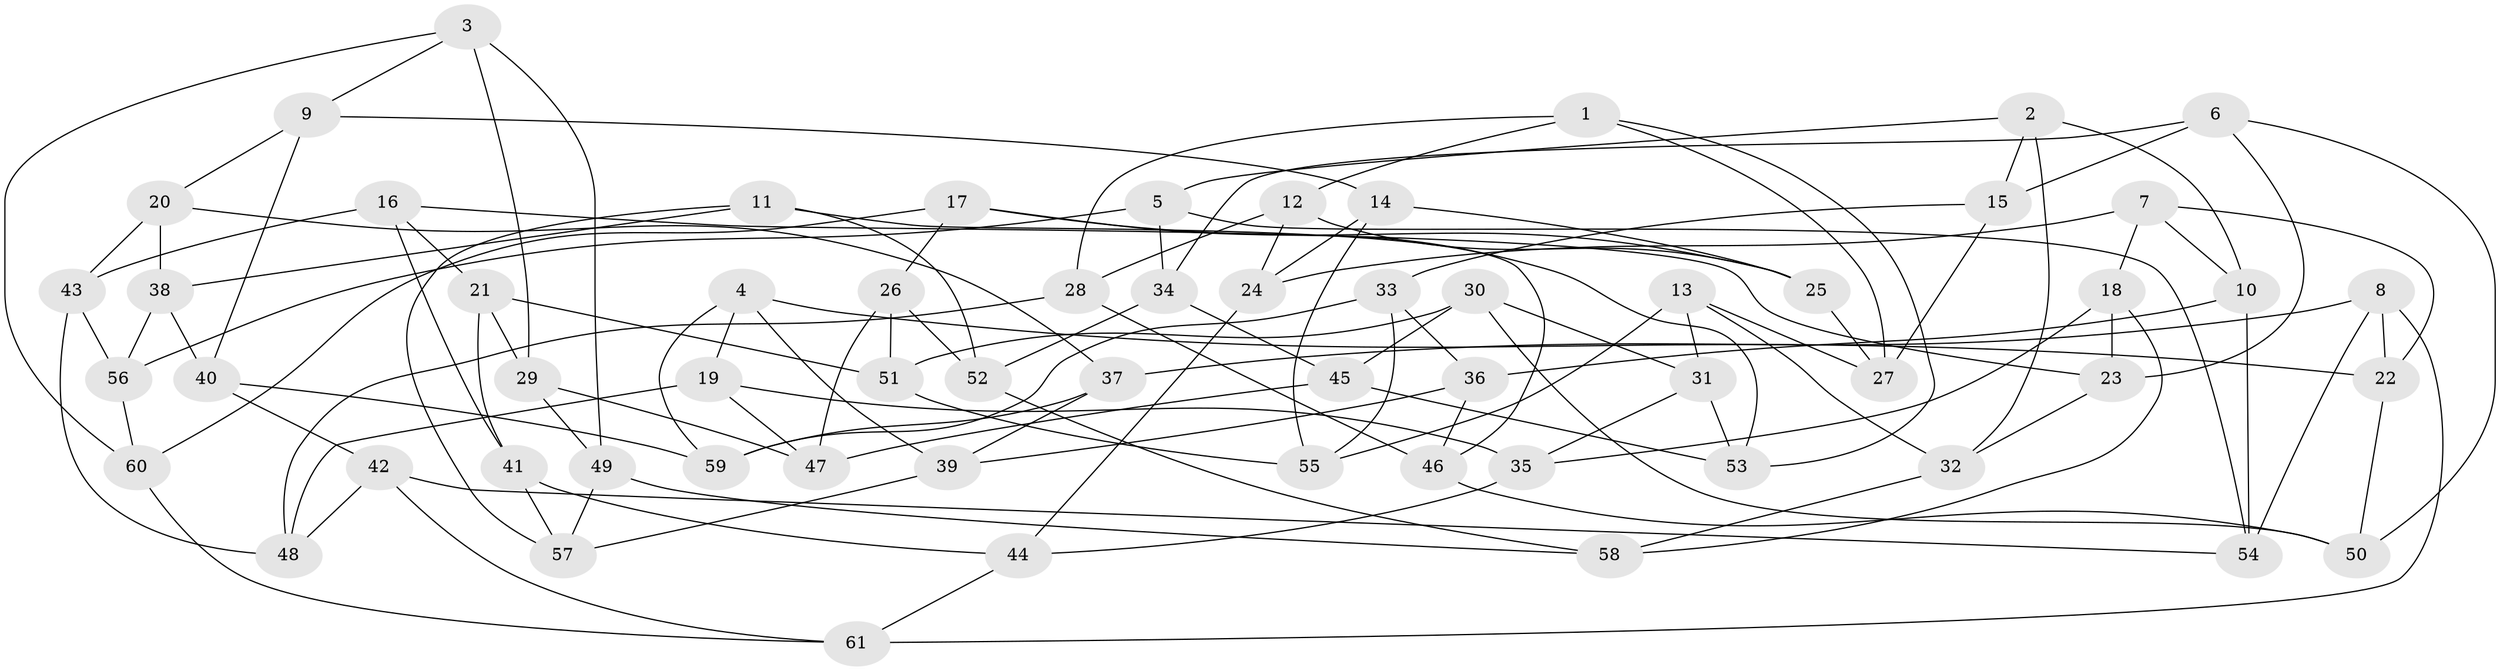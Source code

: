 // coarse degree distribution, {6: 0.2777777777777778, 7: 0.2222222222222222, 8: 0.16666666666666666, 9: 0.1111111111111111, 4: 0.16666666666666666, 10: 0.05555555555555555}
// Generated by graph-tools (version 1.1) at 2025/20/03/04/25 18:20:51]
// undirected, 61 vertices, 122 edges
graph export_dot {
graph [start="1"]
  node [color=gray90,style=filled];
  1;
  2;
  3;
  4;
  5;
  6;
  7;
  8;
  9;
  10;
  11;
  12;
  13;
  14;
  15;
  16;
  17;
  18;
  19;
  20;
  21;
  22;
  23;
  24;
  25;
  26;
  27;
  28;
  29;
  30;
  31;
  32;
  33;
  34;
  35;
  36;
  37;
  38;
  39;
  40;
  41;
  42;
  43;
  44;
  45;
  46;
  47;
  48;
  49;
  50;
  51;
  52;
  53;
  54;
  55;
  56;
  57;
  58;
  59;
  60;
  61;
  1 -- 12;
  1 -- 53;
  1 -- 27;
  1 -- 28;
  2 -- 15;
  2 -- 32;
  2 -- 10;
  2 -- 5;
  3 -- 29;
  3 -- 49;
  3 -- 9;
  3 -- 60;
  4 -- 19;
  4 -- 22;
  4 -- 59;
  4 -- 39;
  5 -- 54;
  5 -- 56;
  5 -- 34;
  6 -- 34;
  6 -- 23;
  6 -- 15;
  6 -- 50;
  7 -- 22;
  7 -- 10;
  7 -- 18;
  7 -- 24;
  8 -- 22;
  8 -- 61;
  8 -- 54;
  8 -- 37;
  9 -- 20;
  9 -- 14;
  9 -- 40;
  10 -- 54;
  10 -- 36;
  11 -- 52;
  11 -- 57;
  11 -- 46;
  11 -- 38;
  12 -- 28;
  12 -- 25;
  12 -- 24;
  13 -- 27;
  13 -- 55;
  13 -- 31;
  13 -- 32;
  14 -- 55;
  14 -- 25;
  14 -- 24;
  15 -- 27;
  15 -- 33;
  16 -- 41;
  16 -- 43;
  16 -- 21;
  16 -- 23;
  17 -- 60;
  17 -- 53;
  17 -- 25;
  17 -- 26;
  18 -- 58;
  18 -- 35;
  18 -- 23;
  19 -- 47;
  19 -- 48;
  19 -- 35;
  20 -- 38;
  20 -- 43;
  20 -- 37;
  21 -- 41;
  21 -- 51;
  21 -- 29;
  22 -- 50;
  23 -- 32;
  24 -- 44;
  25 -- 27;
  26 -- 47;
  26 -- 52;
  26 -- 51;
  28 -- 46;
  28 -- 48;
  29 -- 47;
  29 -- 49;
  30 -- 31;
  30 -- 45;
  30 -- 51;
  30 -- 50;
  31 -- 35;
  31 -- 53;
  32 -- 58;
  33 -- 59;
  33 -- 36;
  33 -- 55;
  34 -- 52;
  34 -- 45;
  35 -- 44;
  36 -- 46;
  36 -- 39;
  37 -- 39;
  37 -- 59;
  38 -- 56;
  38 -- 40;
  39 -- 57;
  40 -- 42;
  40 -- 59;
  41 -- 44;
  41 -- 57;
  42 -- 54;
  42 -- 48;
  42 -- 61;
  43 -- 56;
  43 -- 48;
  44 -- 61;
  45 -- 47;
  45 -- 53;
  46 -- 50;
  49 -- 58;
  49 -- 57;
  51 -- 55;
  52 -- 58;
  56 -- 60;
  60 -- 61;
}
